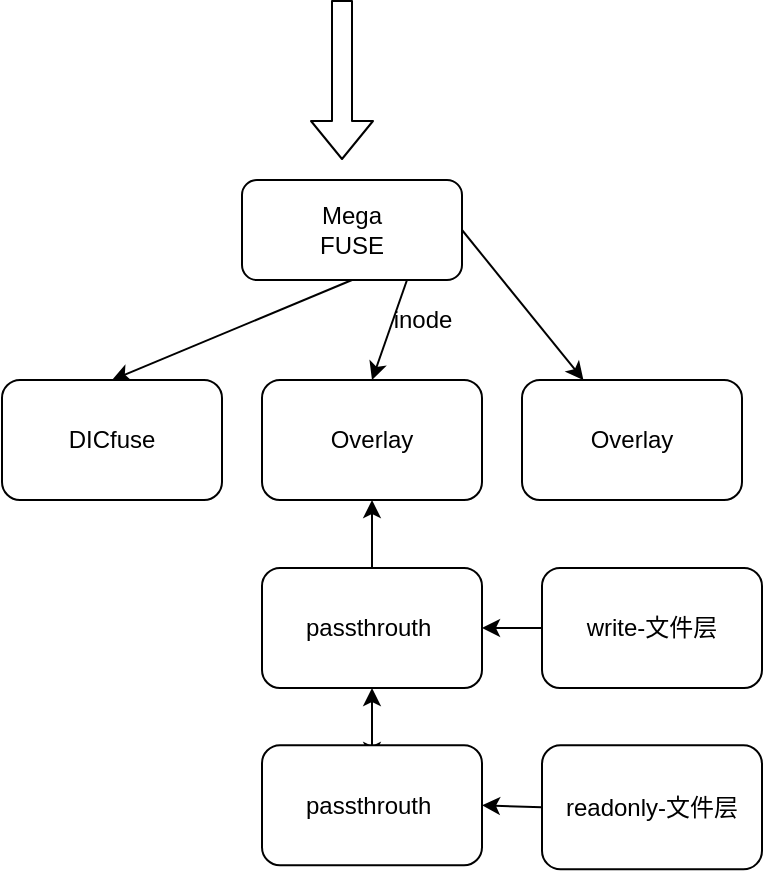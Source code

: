 <mxfile>
    <diagram id="05KLlnSNJxX6K2rn3go-" name="Page-1">
        <mxGraphModel dx="1667" dy="1092" grid="1" gridSize="10" guides="1" tooltips="1" connect="1" arrows="1" fold="1" page="1" pageScale="1" pageWidth="583" pageHeight="827" math="1" shadow="0">
            <root>
                <mxCell id="0"/>
                <mxCell id="1" parent="0"/>
                <mxCell id="71" style="edgeStyle=none;html=1;exitX=0.5;exitY=1;exitDx=0;exitDy=0;entryX=0.5;entryY=0;entryDx=0;entryDy=0;" parent="1" source="66" target="67" edge="1">
                    <mxGeometry relative="1" as="geometry"/>
                </mxCell>
                <mxCell id="72" style="edgeStyle=none;html=1;exitX=0.75;exitY=1;exitDx=0;exitDy=0;entryX=0.5;entryY=0;entryDx=0;entryDy=0;" parent="1" source="66" target="68" edge="1">
                    <mxGeometry relative="1" as="geometry"/>
                </mxCell>
                <mxCell id="73" style="edgeStyle=none;html=1;exitX=1;exitY=0.5;exitDx=0;exitDy=0;" parent="1" source="66" target="69" edge="1">
                    <mxGeometry relative="1" as="geometry"/>
                </mxCell>
                <mxCell id="66" value="Mega&lt;br&gt;FUSE" style="rounded=1;whiteSpace=wrap;html=1;" parent="1" vertex="1">
                    <mxGeometry x="230" y="160" width="110" height="50" as="geometry"/>
                </mxCell>
                <mxCell id="67" value="DICfuse" style="rounded=1;whiteSpace=wrap;html=1;" parent="1" vertex="1">
                    <mxGeometry x="110" y="260" width="110" height="60" as="geometry"/>
                </mxCell>
                <mxCell id="68" value="Overlay" style="rounded=1;whiteSpace=wrap;html=1;" parent="1" vertex="1">
                    <mxGeometry x="240" y="260" width="110" height="60" as="geometry"/>
                </mxCell>
                <mxCell id="69" value="Overlay" style="rounded=1;whiteSpace=wrap;html=1;" parent="1" vertex="1">
                    <mxGeometry x="370" y="260" width="110" height="60" as="geometry"/>
                </mxCell>
                <mxCell id="70" value="" style="shape=flexArrow;endArrow=classic;html=1;" parent="1" edge="1">
                    <mxGeometry width="50" height="50" relative="1" as="geometry">
                        <mxPoint x="280" y="70" as="sourcePoint"/>
                        <mxPoint x="280" y="150" as="targetPoint"/>
                    </mxGeometry>
                </mxCell>
                <mxCell id="81" style="edgeStyle=none;html=1;exitX=0.5;exitY=0;exitDx=0;exitDy=0;entryX=0.5;entryY=1;entryDx=0;entryDy=0;" parent="1" source="74" target="68" edge="1">
                    <mxGeometry relative="1" as="geometry"/>
                </mxCell>
                <mxCell id="74" value="passthrouth&amp;nbsp;" style="rounded=1;whiteSpace=wrap;html=1;" parent="1" vertex="1">
                    <mxGeometry x="240" y="354" width="110" height="60" as="geometry"/>
                </mxCell>
                <mxCell id="75" value="inode" style="text;html=1;align=center;verticalAlign=middle;resizable=0;points=[];autosize=1;strokeColor=none;fillColor=none;" parent="1" vertex="1">
                    <mxGeometry x="295" y="215" width="50" height="30" as="geometry"/>
                </mxCell>
                <mxCell id="85" style="edgeStyle=none;html=1;exitX=0;exitY=0.5;exitDx=0;exitDy=0;entryX=1;entryY=0.5;entryDx=0;entryDy=0;" parent="1" source="77" target="80" edge="1">
                    <mxGeometry relative="1" as="geometry"/>
                </mxCell>
                <mxCell id="77" value="readonly-文件层" style="rounded=1;whiteSpace=wrap;html=1;" parent="1" vertex="1">
                    <mxGeometry x="380" y="442.64" width="110" height="62" as="geometry"/>
                </mxCell>
                <mxCell id="79" value="" style="edgeStyle=none;html=1;" parent="1" source="78" target="74" edge="1">
                    <mxGeometry relative="1" as="geometry"/>
                </mxCell>
                <mxCell id="78" value="write-文件层" style="rounded=1;whiteSpace=wrap;html=1;" parent="1" vertex="1">
                    <mxGeometry x="380" y="354" width="110" height="60" as="geometry"/>
                </mxCell>
                <mxCell id="83" style="edgeStyle=none;html=1;exitX=0.5;exitY=0;exitDx=0;exitDy=0;" parent="1" source="80" edge="1">
                    <mxGeometry relative="1" as="geometry">
                        <mxPoint x="295" y="450" as="targetPoint"/>
                    </mxGeometry>
                </mxCell>
                <mxCell id="84" style="edgeStyle=none;html=1;exitX=0.5;exitY=0;exitDx=0;exitDy=0;entryX=0.5;entryY=1;entryDx=0;entryDy=0;" parent="1" source="80" target="74" edge="1">
                    <mxGeometry relative="1" as="geometry"/>
                </mxCell>
                <mxCell id="80" value="passthrouth&amp;nbsp;" style="rounded=1;whiteSpace=wrap;html=1;" parent="1" vertex="1">
                    <mxGeometry x="240" y="442.64" width="110" height="60" as="geometry"/>
                </mxCell>
            </root>
        </mxGraphModel>
    </diagram>
</mxfile>
